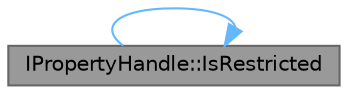 digraph "IPropertyHandle::IsRestricted"
{
 // INTERACTIVE_SVG=YES
 // LATEX_PDF_SIZE
  bgcolor="transparent";
  edge [fontname=Helvetica,fontsize=10,labelfontname=Helvetica,labelfontsize=10];
  node [fontname=Helvetica,fontsize=10,shape=box,height=0.2,width=0.4];
  rankdir="LR";
  Node1 [id="Node000001",label="IPropertyHandle::IsRestricted",height=0.2,width=0.4,color="gray40", fillcolor="grey60", style="filled", fontcolor="black",tooltip="Tests if a value is restricted for this property."];
  Node1 -> Node1 [id="edge1_Node000001_Node000001",color="steelblue1",style="solid",tooltip=" "];
}
